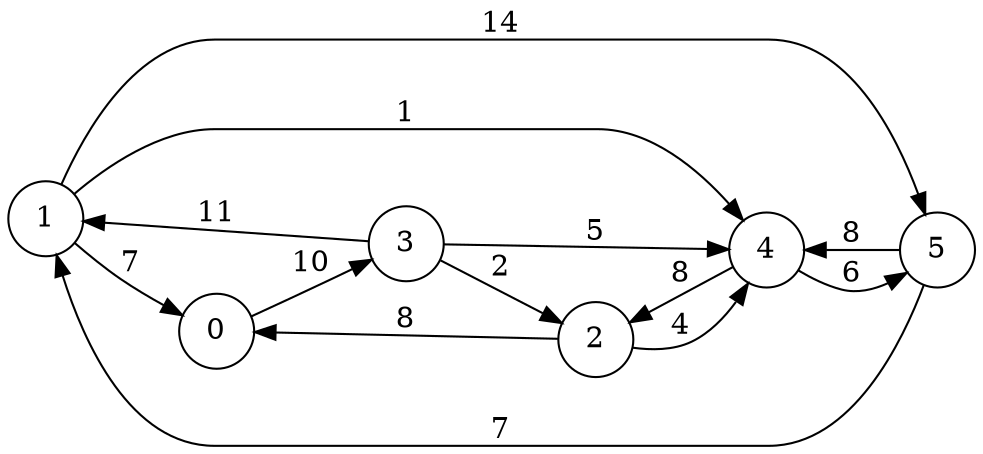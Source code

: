 digraph my_graph {
    rankdir=LR;
    size="8,5"
    node [shape = circle];
    1 -> 0 [label="7"];
    1 -> 5 [label="14"];
    1 -> 4 [label="1"];
    0 -> 3 [label="10"];
    5 -> 1 [label="7"];
    5 -> 4 [label="8"];
    3 -> 1 [label="11"];
    3 -> 2 [label="2"];
    3 -> 4 [label="5"];
    4 -> 5 [label="6"];
    4 -> 2 [label="8"];
    2 -> 4 [label="4"];
    2 -> 0 [label="8"];
}
